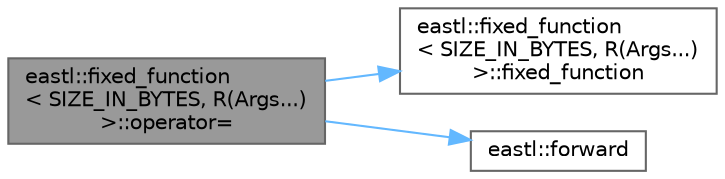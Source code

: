 digraph "eastl::fixed_function&lt; SIZE_IN_BYTES, R(Args...)&gt;::operator="
{
 // LATEX_PDF_SIZE
  bgcolor="transparent";
  edge [fontname=Helvetica,fontsize=10,labelfontname=Helvetica,labelfontsize=10];
  node [fontname=Helvetica,fontsize=10,shape=box,height=0.2,width=0.4];
  rankdir="LR";
  Node1 [id="Node000001",label="eastl::fixed_function\l\< SIZE_IN_BYTES, R(Args...)\l\>::operator=",height=0.2,width=0.4,color="gray40", fillcolor="grey60", style="filled", fontcolor="black",tooltip=" "];
  Node1 -> Node2 [id="edge3_Node000001_Node000002",color="steelblue1",style="solid",tooltip=" "];
  Node2 [id="Node000002",label="eastl::fixed_function\l\< SIZE_IN_BYTES, R(Args...)\l\>::fixed_function",height=0.2,width=0.4,color="grey40", fillcolor="white", style="filled",URL="$classeastl_1_1fixed__function_3_01_s_i_z_e___i_n___b_y_t_e_s_00_01_r_07_args_8_8_8_08_4.html#aecc9c44ae27263843a18b6fdb10030b3",tooltip=" "];
  Node1 -> Node3 [id="edge4_Node000001_Node000003",color="steelblue1",style="solid",tooltip=" "];
  Node3 [id="Node000003",label="eastl::forward",height=0.2,width=0.4,color="grey40", fillcolor="white", style="filled",URL="$namespaceeastl.html#a36662e86289d74a927ced4b51496fce5",tooltip=" "];
}
